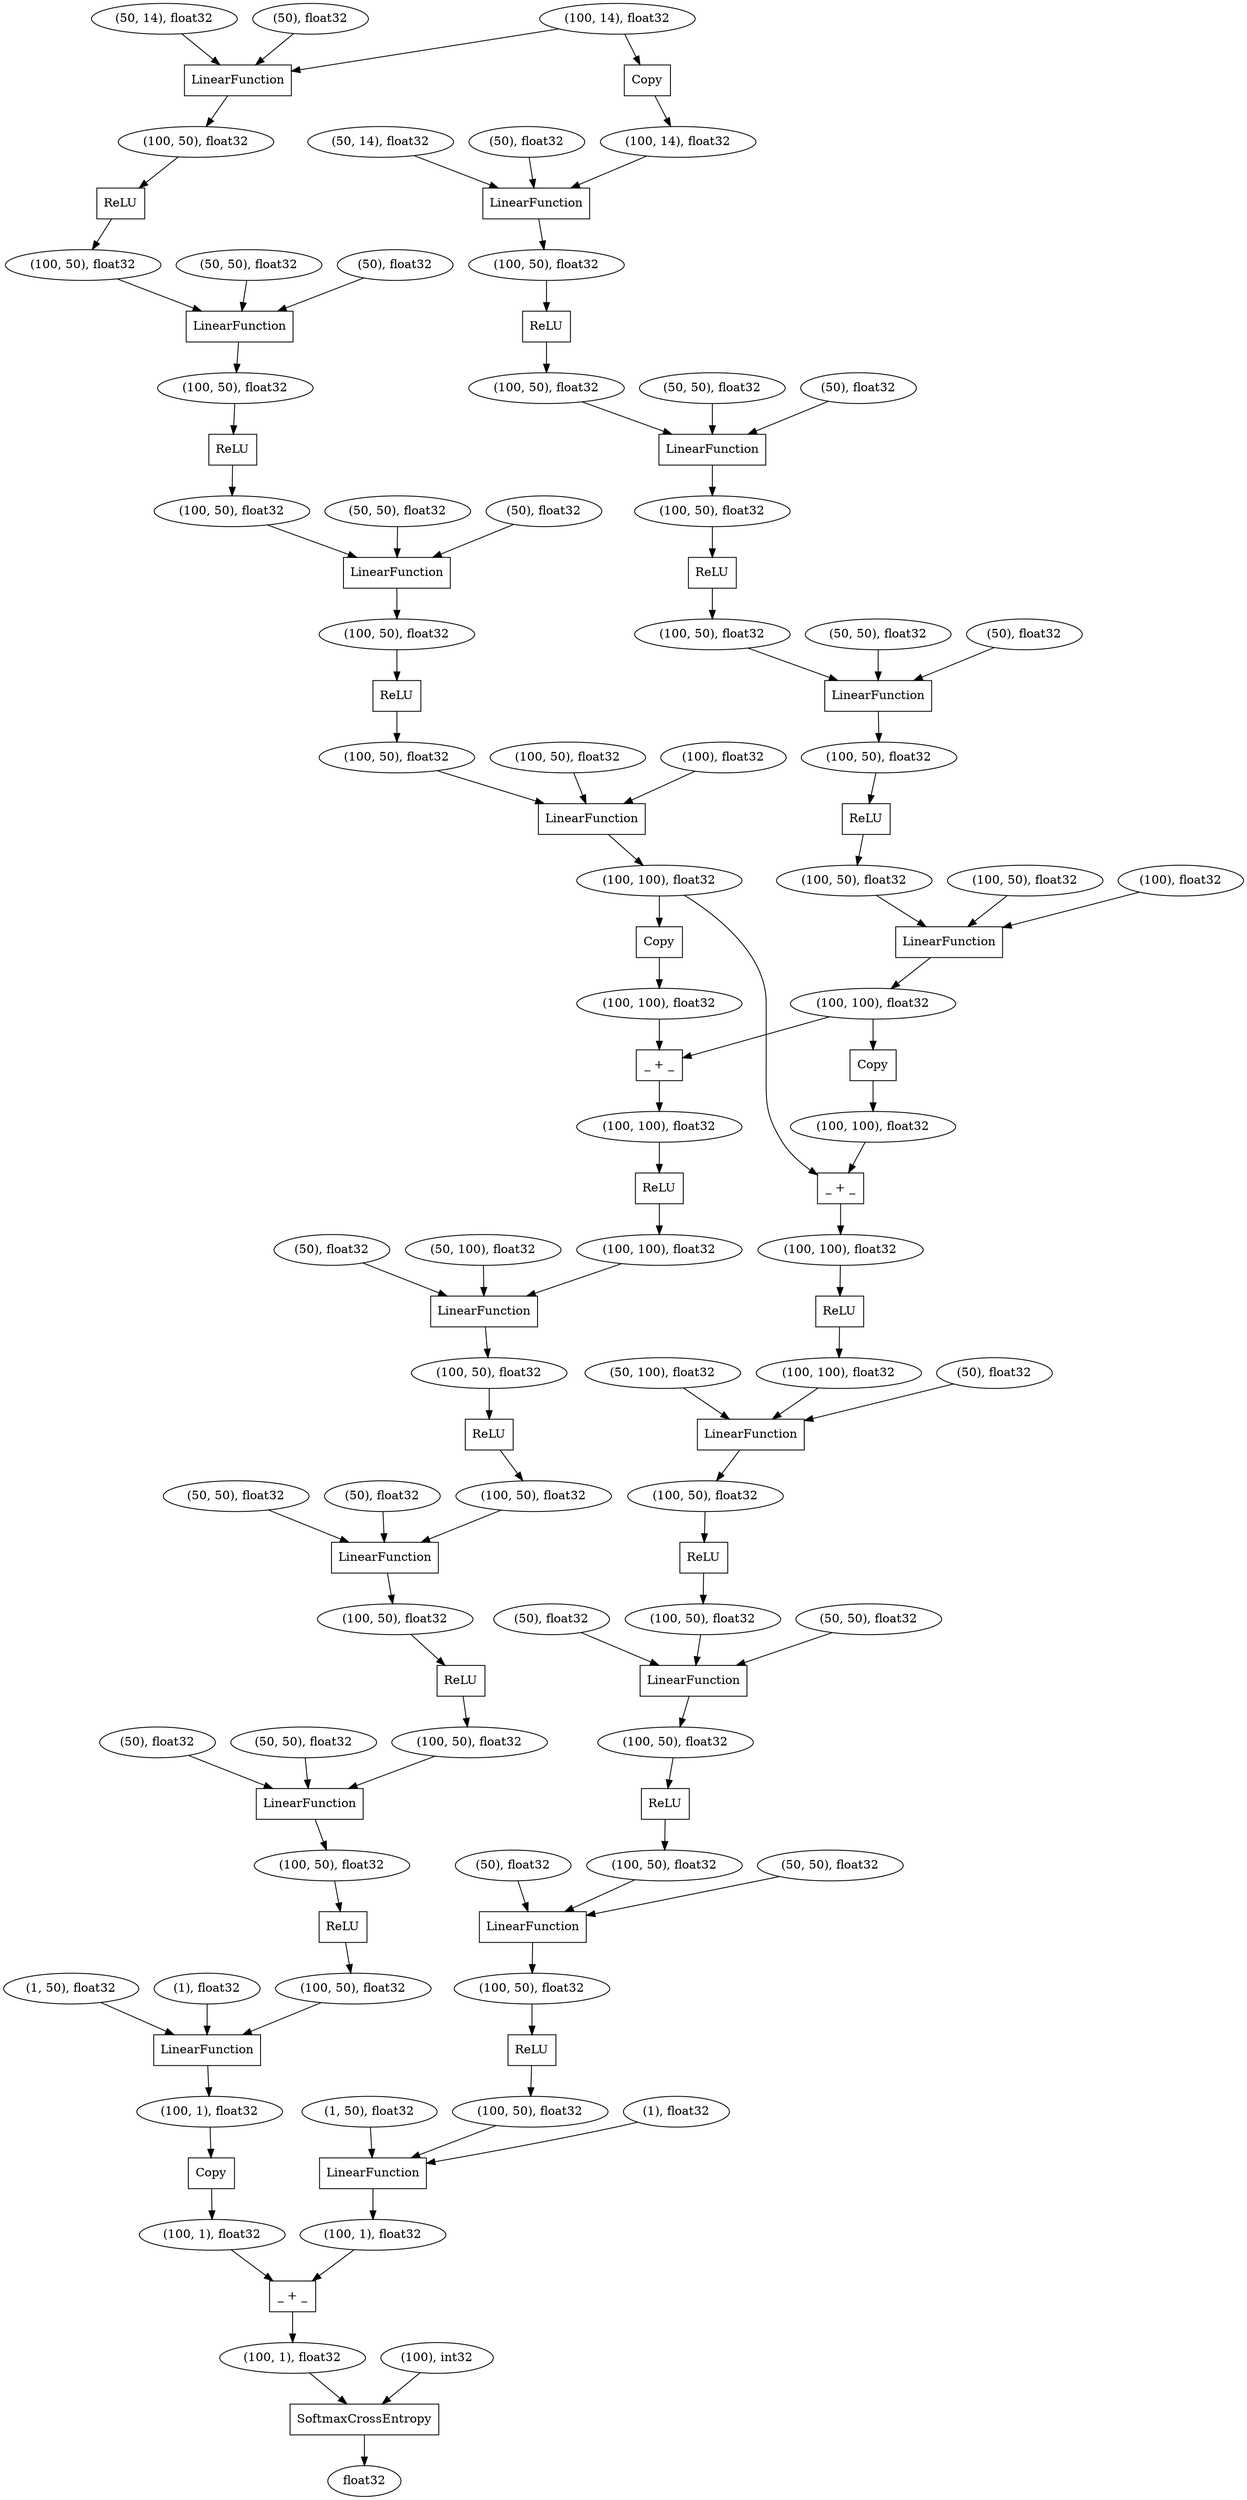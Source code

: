 digraph graphname{140018543009936 [shape="oval",label="(100, 100), float32"];140018543010000 [shape="box",label="LinearFunction"];140018667313872 [shape="oval",label="(100, 50), float32"];140018543010064 [shape="oval",label="(100, 100), float32"];140018543010128 [shape="oval",label="(100, 50), float32"];140018543010192 [shape="oval",label="(100, 50), float32"];140018543010256 [shape="box",label="ReLU"];140018667311184 [shape="oval",label="(100, 50), float32"];140018543010384 [shape="oval",label="(100, 50), float32"];140018667313936 [shape="box",label="ReLU"];140018543010448 [shape="oval",label="(100, 50), float32"];140018543010512 [shape="box",label="LinearFunction"];140018543010576 [shape="box",label="LinearFunction"];140018543071696 [shape="oval",label="float32"];140018543010640 [shape="box",label="ReLU"];140018543010768 [shape="box",label="LinearFunction"];140018543010832 [shape="box",label="ReLU"];140018543010896 [shape="oval",label="(100, 50), float32"];140018667554000 [shape="oval",label="(50, 100), float32"];140018543011088 [shape="oval",label="(100, 100), float32"];140018543011152 [shape="oval",label="(100, 1), float32"];140018667314064 [shape="oval",label="(100, 50), float32"];140018667554192 [shape="oval",label="(1), float32"];140018543011344 [shape="box",label="ReLU"];140018543011472 [shape="oval",label="(100, 50), float32"];140018543011536 [shape="box",label="LinearFunction"];140018543011600 [shape="box",label="ReLU"];140018667554640 [shape="oval",label="(50), float32"];140018667554448 [shape="oval",label="(1, 50), float32"];140018543011728 [shape="oval",label="(100, 50), float32"];140018667554768 [shape="oval",label="(50), float32"];140018543011856 [shape="oval",label="(100, 50), float32"];140018543011984 [shape="oval",label="(100, 50), float32"];140018667555024 [shape="oval",label="(50, 50), float32"];140018667555152 [shape="oval",label="(50, 100), float32"];140018543012240 [shape="oval",label="(100, 50), float32"];140018543012368 [shape="box",label="ReLU"];140018543012432 [shape="oval",label="(100, 50), float32"];140018667554576 [shape="oval",label="(50, 50), float32"];140018667147728 [shape="oval",label="(1), float32"];140018543012688 [shape="box",label="ReLU"];140018667592848 [shape="oval",label="(50, 14), float32"];140018543012752 [shape="box",label="LinearFunction"];140018667592080 [shape="oval",label="(50), float32"];140018543012880 [shape="oval",label="(100, 50), float32"];140018543013008 [shape="oval",label="(100, 1), float32"];140018543013072 [shape="oval",label="(100, 1), float32"];140018667592912 [shape="oval",label="(50), float32"];140018543013200 [shape="box",label="_ + _"];140018543013264 [shape="box",label="Copy"];140018543013328 [shape="oval",label="(100, 1), float32"];140018543013520 [shape="box",label="SoftmaxCrossEntropy"];140018667147344 [shape="oval",label="(50), float32"];140018667147472 [shape="oval",label="(50, 50), float32"];140018667147536 [shape="oval",label="(50), float32"];140018667311440 [shape="box",label="LinearFunction"];140018667147664 [shape="oval",label="(1, 50), float32"];140018667311568 [shape="oval",label="(100, 50), float32"];140018667311632 [shape="oval",label="(100, 50), float32"];140018667311696 [shape="box",label="ReLU"];140018667311888 [shape="oval",label="(100, 50), float32"];140018667312080 [shape="box",label="LinearFunction"];140018667312144 [shape="oval",label="(100, 50), float32"];140018667312208 [shape="box",label="LinearFunction"];140018667314704 [shape="box",label="Copy"];140018667148432 [shape="oval",label="(100), int32"];140018543012048 [shape="box",label="LinearFunction"];140018667312400 [shape="oval",label="(100, 50), float32"];140018667312528 [shape="oval",label="(100, 100), float32"];140018667312592 [shape="box",label="ReLU"];140018667314768 [shape="box",label="_ + _"];140018667312656 [shape="box",label="LinearFunction"];140018667312720 [shape="oval",label="(100, 50), float32"];140018667313104 [shape="box",label="ReLU"];140018543012176 [shape="box",label="LinearFunction"];140018667313168 [shape="oval",label="(100, 50), float32"];140018667313296 [shape="oval",label="(100, 50), float32"];140018667151056 [shape="box",label="LinearFunction"];140018667313424 [shape="box",label="LinearFunction"];140018667592016 [shape="oval",label="(50, 14), float32"];140018667555216 [shape="oval",label="(50), float32"];140018667313552 [shape="oval",label="(100, 50), float32"];140018667313616 [shape="box",label="LinearFunction"];140018667553872 [shape="box",label="ReLU"];140018667592208 [shape="oval",label="(50, 50), float32"];140018667592272 [shape="oval",label="(50), float32"];140018667314960 [shape="oval",label="(100, 100), float32"];140018667313808 [shape="box",label="LinearFunction"];140018667592400 [shape="oval",label="(50, 50), float32"];140018961226192 [shape="oval",label="(100, 14), float32"];140018667592464 [shape="oval",label="(50), float32"];140018667151120 [shape="oval",label="(100, 14), float32"];140018667312272 [shape="box",label="ReLU"];140018667592592 [shape="oval",label="(100, 50), float32"];140018667592656 [shape="oval",label="(100), float32"];140018667314192 [shape="oval",label="(100, 100), float32"];140018667314256 [shape="box",label="_ + _"];140018667314320 [shape="box",label="Copy"];140018667314384 [shape="oval",label="(100, 100), float32"];140018667150608 [shape="box",label="Copy"];140018667593040 [shape="oval",label="(50, 50), float32"];140018667593104 [shape="oval",label="(50), float32"];140018667314640 [shape="oval",label="(100, 100), float32"];140018667593232 [shape="oval",label="(50, 50), float32"];140018667593296 [shape="oval",label="(50), float32"];140018667593424 [shape="oval",label="(100, 50), float32"];140018667593680 [shape="oval",label="(50, 50), float32"];140018667593488 [shape="oval",label="(100), float32"];140018667593552 [shape="oval",label="(50), float32"];140018667315152 [shape="box",label="ReLU"];140018667314960 -> 140018667314768;140018667311888 -> 140018667311696;140018667151120 -> 140018667312656;140018543011344 -> 140018543011088;140018667314192 -> 140018667314768;140018543012432 -> 140018543012688;140018667555216 -> 140018543010000;140018667147472 -> 140018543012176;140018667315152 -> 140018543010064;140018667593104 -> 140018667313424;140018543010768 -> 140018543011152;140018667311696 -> 140018667311568;140018543012752 -> 140018543013008;140018667313616 -> 140018667314192;140018667592912 -> 140018667312656;140018543011088 -> 140018543011536;140018667314256 -> 140018667314640;140018667592400 -> 140018667312080;140018543011728 -> 140018543010768;140018667314768 -> 140018543009936;140018667314704 -> 140018667314960;140018667313104 -> 140018667313168;140018667593232 -> 140018667313808;140018543010064 -> 140018543010000;140018543010256 -> 140018543010384;140018667311184 -> 140018667553872;140018543009936 -> 140018543011344;140018667592592 -> 140018667312208;140018667314384 -> 140018667314256;140018667593680 -> 140018543012048;140018543013328 -> 140018543013520;140018543010512 -> 140018543010448;140018667592016 -> 140018667151056;140018667554768 -> 140018543010512;140018667593296 -> 140018667313808;140018543010832 -> 140018543011728;140018667312400 -> 140018667312208;140018543012688 -> 140018543012880;140018543013200 -> 140018543013328;140018543010128 -> 140018543010576;140018667312656 -> 140018667312720;140018667593552 -> 140018543011536;140018667147664 -> 140018543012752;140018667312208 -> 140018667312528;140018667312272 -> 140018667312400;140018667554640 -> 140018543010576;140018667313808 -> 140018667313552;140018543011472 -> 140018543012048;140018667314640 -> 140018667315152;140018667592464 -> 140018667312080;140018667554448 -> 140018543010768;140018667150608 -> 140018667151120;140018543011984 -> 140018543012368;140018667313424 -> 140018667313296;140018667312080 -> 140018667312144;140018667593488 -> 140018667313616;140018667147536 -> 140018543012176;140018667592272 -> 140018667311440;140018543012368 -> 140018543012240;140018543012048 -> 140018543011984;140018543011152 -> 140018543013200;140018667593424 -> 140018667313616;140018667555152 -> 140018543010000;140018667592208 -> 140018667311440;140018667554000 -> 140018543011536;140018667313872 -> 140018667313424;140018543010000 -> 140018543010192;140018543011856 -> 140018543011600;140018667312720 -> 140018667312592;140018667312592 -> 140018667313872;140018667147728 -> 140018543012752;140018961226192 -> 140018667151056;140018543010192 -> 140018543010256;140018667311568 -> 140018667312080;140018667314320 -> 140018667314384;140018667147344 -> 140018543012048;140018961226192 -> 140018667150608;140018667593040 -> 140018667313424;140018543012240 -> 140018543012176;140018667314064 -> 140018667313616;140018667553872 -> 140018667311632;140018667555024 -> 140018543010512;140018667314192 -> 140018667314320;140018667313296 -> 140018667313104;140018667312528 -> 140018667314704;140018667312528 -> 140018667314256;140018543013264 -> 140018543013072;140018667148432 -> 140018543013520;140018667592080 -> 140018667151056;140018667311440 -> 140018667311888;140018543010896 -> 140018543010832;140018543013008 -> 140018543013264;140018667313552 -> 140018667313936;140018543010576 -> 140018543010896;140018543010640 -> 140018543010128;140018543013520 -> 140018543071696;140018543010448 -> 140018543010640;140018543012176 -> 140018543012432;140018543013072 -> 140018543013200;140018667313168 -> 140018667313808;140018667592848 -> 140018667312656;140018543011536 -> 140018543011856;140018543012880 -> 140018543012752;140018667311632 -> 140018667311440;140018543010384 -> 140018543010512;140018667151056 -> 140018667311184;140018667313936 -> 140018667314064;140018667592656 -> 140018667312208;140018543011600 -> 140018543011472;140018667554192 -> 140018543010768;140018667554576 -> 140018543010576;140018667312144 -> 140018667312272;}